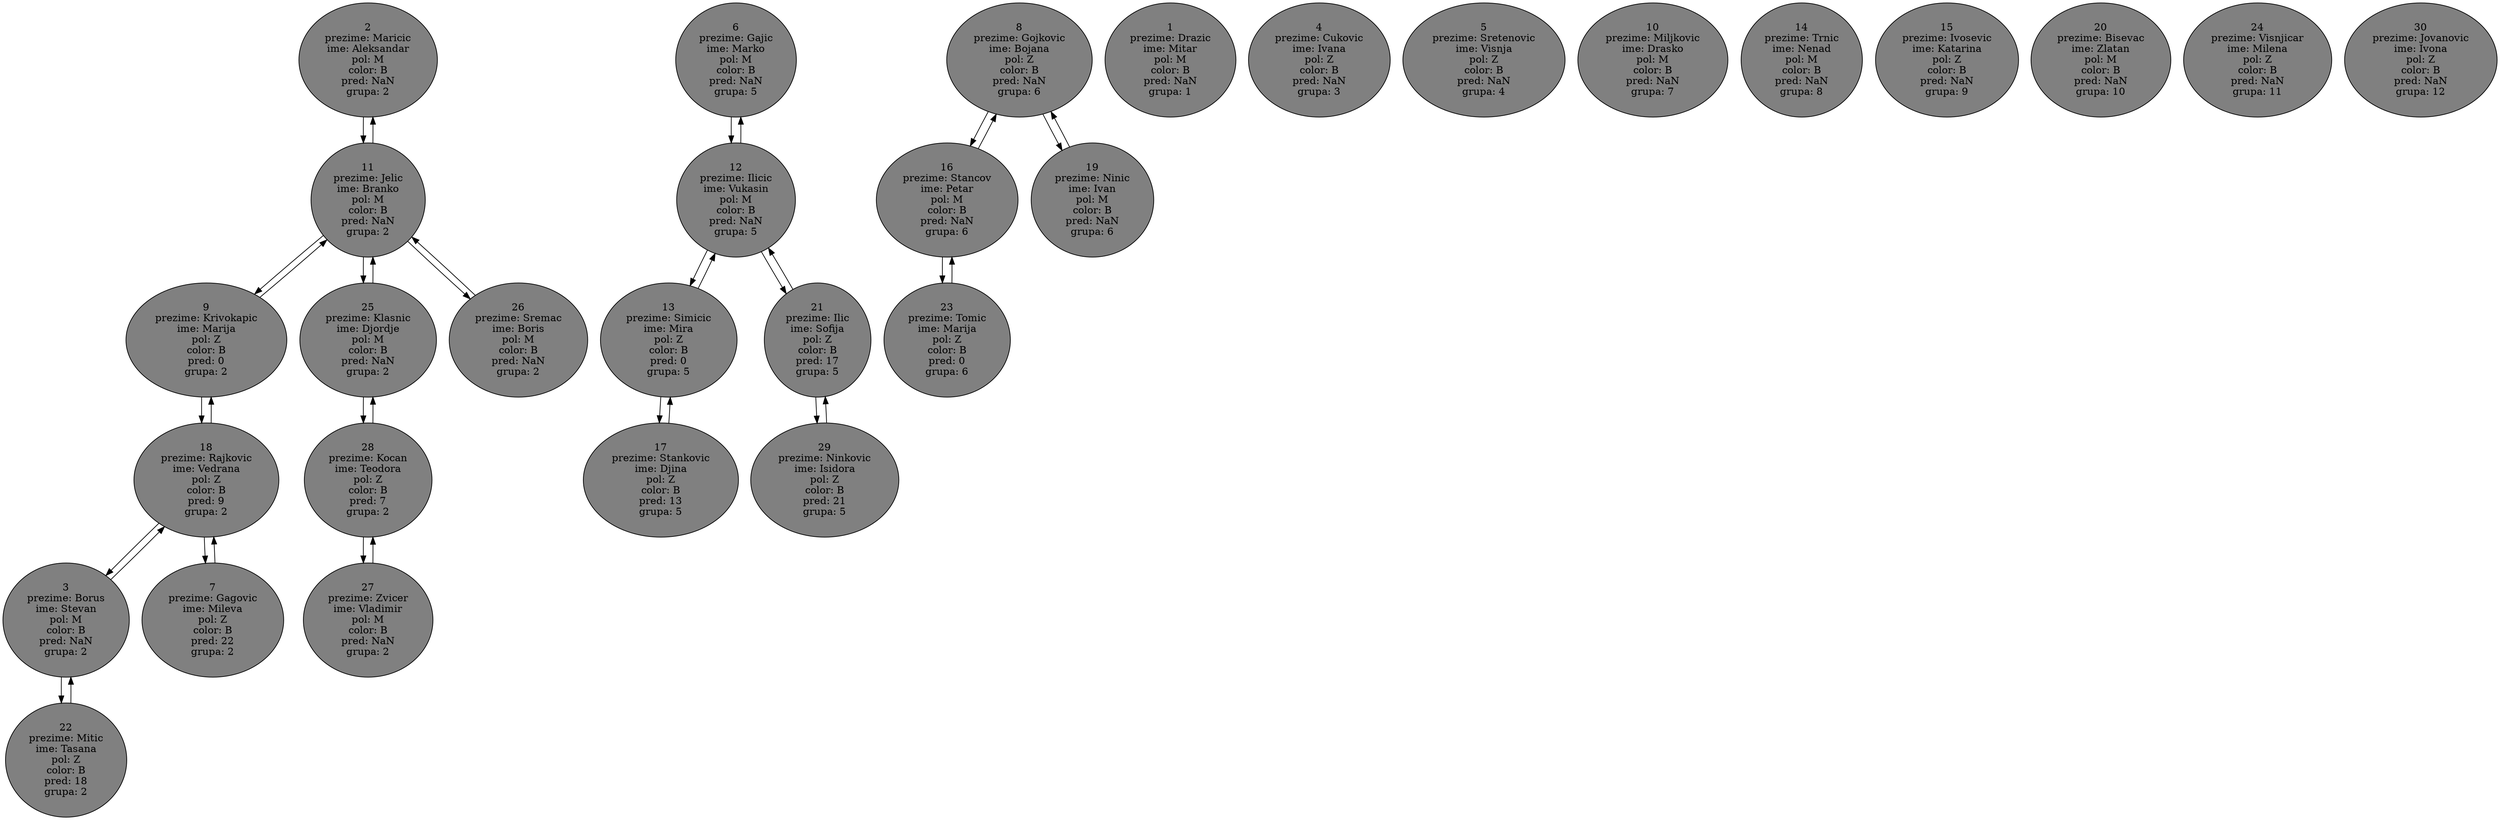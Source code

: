 digraph{node [style=bold]2->11;3->18;3->22;6->12;7->18;8->16;8->19;9->11;9->18;11->2;11->9;11->25;11->26;12->6;12->13;12->21;13->12;13->17;16->8;16->23;17->13;18->3;18->7;18->9;19->8;21->12;21->29;22->3;23->16;25->11;25->28;26->11;27->28;28->25;28->27;29->21;1 [fillcolor = "#808080"style=filled, label="1\nprezime: Drazic\nime: Mitar\npol: M\ncolor: B\npred: NaN\ngrupa: 1\n"];2 [fillcolor = "#808080"style=filled, label="2\nprezime: Maricic\nime: Aleksandar\npol: M\ncolor: B\npred: NaN\ngrupa: 2\n"];3 [fillcolor = "#808080"style=filled, label="3\nprezime: Borus\nime: Stevan\npol: M\ncolor: B\npred: NaN\ngrupa: 2\n"];4 [fillcolor = "#808080"style=filled, label="4\nprezime: Cukovic\nime: Ivana\npol: Z\ncolor: B\npred: NaN\ngrupa: 3\n"];5 [fillcolor = "#808080"style=filled, label="5\nprezime: Sretenovic\nime: Visnja\npol: Z\ncolor: B\npred: NaN\ngrupa: 4\n"];6 [fillcolor = "#808080"style=filled, label="6\nprezime: Gajic\nime: Marko\npol: M\ncolor: B\npred: NaN\ngrupa: 5\n"];7 [fillcolor = "#808080"style=filled, label="7\nprezime: Gagovic\nime: Mileva\npol: Z\ncolor: B\npred: 22\ngrupa: 2\n"];8 [fillcolor = "#808080"style=filled, label="8\nprezime: Gojkovic\nime: Bojana\npol: Z\ncolor: B\npred: NaN\ngrupa: 6\n"];9 [fillcolor = "#808080"style=filled, label="9\nprezime: Krivokapic\nime: Marija\npol: Z\ncolor: B\npred: 0\ngrupa: 2\n"];10 [fillcolor = "#808080"style=filled, label="10\nprezime: Miljkovic\nime: Drasko\npol: M\ncolor: B\npred: NaN\ngrupa: 7\n"];11 [fillcolor = "#808080"style=filled, label="11\nprezime: Jelic\nime: Branko\npol: M\ncolor: B\npred: NaN\ngrupa: 2\n"];12 [fillcolor = "#808080"style=filled, label="12\nprezime: Ilicic\nime: Vukasin\npol: M\ncolor: B\npred: NaN\ngrupa: 5\n"];13 [fillcolor = "#808080"style=filled, label="13\nprezime: Simicic\nime: Mira\npol: Z\ncolor: B\npred: 0\ngrupa: 5\n"];14 [fillcolor = "#808080"style=filled, label="14\nprezime: Trnic\nime: Nenad\npol: M\ncolor: B\npred: NaN\ngrupa: 8\n"];15 [fillcolor = "#808080"style=filled, label="15\nprezime: Ivosevic\nime: Katarina\npol: Z\ncolor: B\npred: NaN\ngrupa: 9\n"];16 [fillcolor = "#808080"style=filled, label="16\nprezime: Stancov\nime: Petar\npol: M\ncolor: B\npred: NaN\ngrupa: 6\n"];17 [fillcolor = "#808080"style=filled, label="17\nprezime: Stankovic\nime: Djina\npol: Z\ncolor: B\npred: 13\ngrupa: 5\n"];18 [fillcolor = "#808080"style=filled, label="18\nprezime: Rajkovic\nime: Vedrana\npol: Z\ncolor: B\npred: 9\ngrupa: 2\n"];19 [fillcolor = "#808080"style=filled, label="19\nprezime: Ninic\nime: Ivan\npol: M\ncolor: B\npred: NaN\ngrupa: 6\n"];20 [fillcolor = "#808080"style=filled, label="20\nprezime: Bisevac\nime: Zlatan\npol: M\ncolor: B\npred: NaN\ngrupa: 10\n"];21 [fillcolor = "#808080"style=filled, label="21\nprezime: Ilic\nime: Sofija\npol: Z\ncolor: B\npred: 17\ngrupa: 5\n"];22 [fillcolor = "#808080"style=filled, label="22\nprezime: Mitic\nime: Tasana\npol: Z\ncolor: B\npred: 18\ngrupa: 2\n"];23 [fillcolor = "#808080"style=filled, label="23\nprezime: Tomic\nime: Marija\npol: Z\ncolor: B\npred: 0\ngrupa: 6\n"];24 [fillcolor = "#808080"style=filled, label="24\nprezime: Visnjicar\nime: Milena\npol: Z\ncolor: B\npred: NaN\ngrupa: 11\n"];25 [fillcolor = "#808080"style=filled, label="25\nprezime: Klasnic\nime: Djordje\npol: M\ncolor: B\npred: NaN\ngrupa: 2\n"];26 [fillcolor = "#808080"style=filled, label="26\nprezime: Sremac\nime: Boris\npol: M\ncolor: B\npred: NaN\ngrupa: 2\n"];27 [fillcolor = "#808080"style=filled, label="27\nprezime: Zvicer\nime: Vladimir\npol: M\ncolor: B\npred: NaN\ngrupa: 2\n"];28 [fillcolor = "#808080"style=filled, label="28\nprezime: Kocan\nime: Teodora\npol: Z\ncolor: B\npred: 7\ngrupa: 2\n"];29 [fillcolor = "#808080"style=filled, label="29\nprezime: Ninkovic\nime: Isidora\npol: Z\ncolor: B\npred: 21\ngrupa: 5\n"];30 [fillcolor = "#808080"style=filled, label="30\nprezime: Jovanovic\nime: Ivona\npol: Z\ncolor: B\npred: NaN\ngrupa: 12\n"];}
